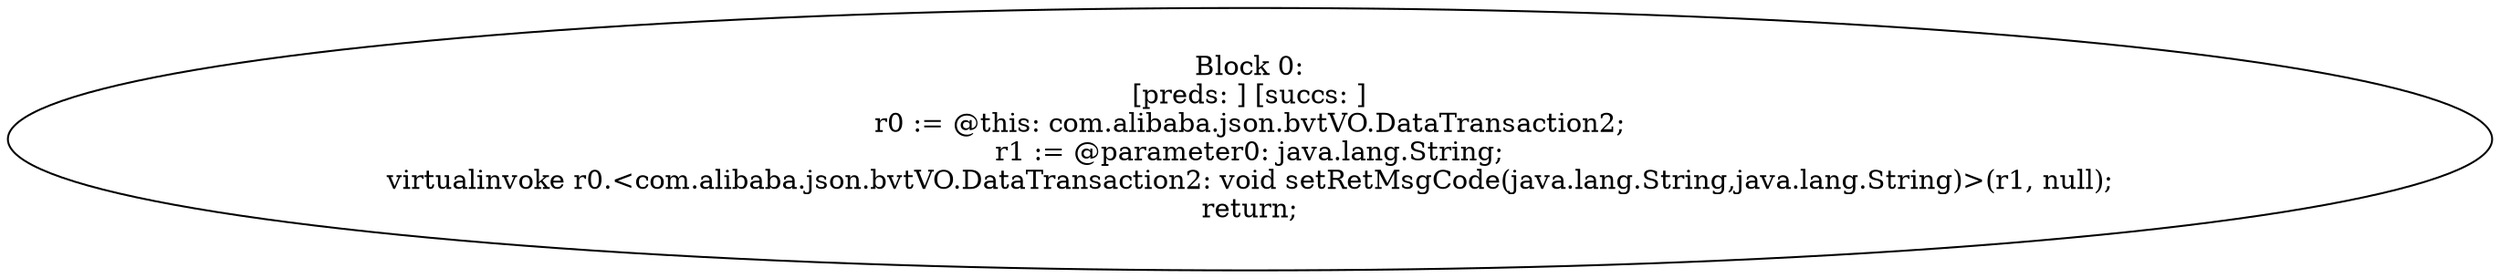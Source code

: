 digraph "unitGraph" {
    "Block 0:
[preds: ] [succs: ]
r0 := @this: com.alibaba.json.bvtVO.DataTransaction2;
r1 := @parameter0: java.lang.String;
virtualinvoke r0.<com.alibaba.json.bvtVO.DataTransaction2: void setRetMsgCode(java.lang.String,java.lang.String)>(r1, null);
return;
"
}
